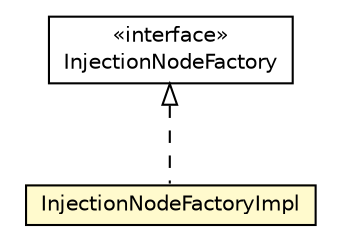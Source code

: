 #!/usr/local/bin/dot
#
# Class diagram 
# Generated by UMLGraph version 5.1 (http://www.umlgraph.org/)
#

digraph G {
	edge [fontname="Helvetica",fontsize=10,labelfontname="Helvetica",labelfontsize=10];
	node [fontname="Helvetica",fontsize=10,shape=plaintext];
	nodesep=0.25;
	ranksep=0.5;
	// org.androidtransfuse.gen.componentBuilder.InjectionNodeFactoryImpl
	c144044 [label=<<table title="org.androidtransfuse.gen.componentBuilder.InjectionNodeFactoryImpl" border="0" cellborder="1" cellspacing="0" cellpadding="2" port="p" bgcolor="lemonChiffon" href="./InjectionNodeFactoryImpl.html">
		<tr><td><table border="0" cellspacing="0" cellpadding="1">
<tr><td align="center" balign="center"> InjectionNodeFactoryImpl </td></tr>
		</table></td></tr>
		</table>>, fontname="Helvetica", fontcolor="black", fontsize=10.0];
	// org.androidtransfuse.gen.componentBuilder.InjectionNodeFactory
	c144048 [label=<<table title="org.androidtransfuse.gen.componentBuilder.InjectionNodeFactory" border="0" cellborder="1" cellspacing="0" cellpadding="2" port="p" href="./InjectionNodeFactory.html">
		<tr><td><table border="0" cellspacing="0" cellpadding="1">
<tr><td align="center" balign="center"> &#171;interface&#187; </td></tr>
<tr><td align="center" balign="center"> InjectionNodeFactory </td></tr>
		</table></td></tr>
		</table>>, fontname="Helvetica", fontcolor="black", fontsize=10.0];
	//org.androidtransfuse.gen.componentBuilder.InjectionNodeFactoryImpl implements org.androidtransfuse.gen.componentBuilder.InjectionNodeFactory
	c144048:p -> c144044:p [dir=back,arrowtail=empty,style=dashed];
}

